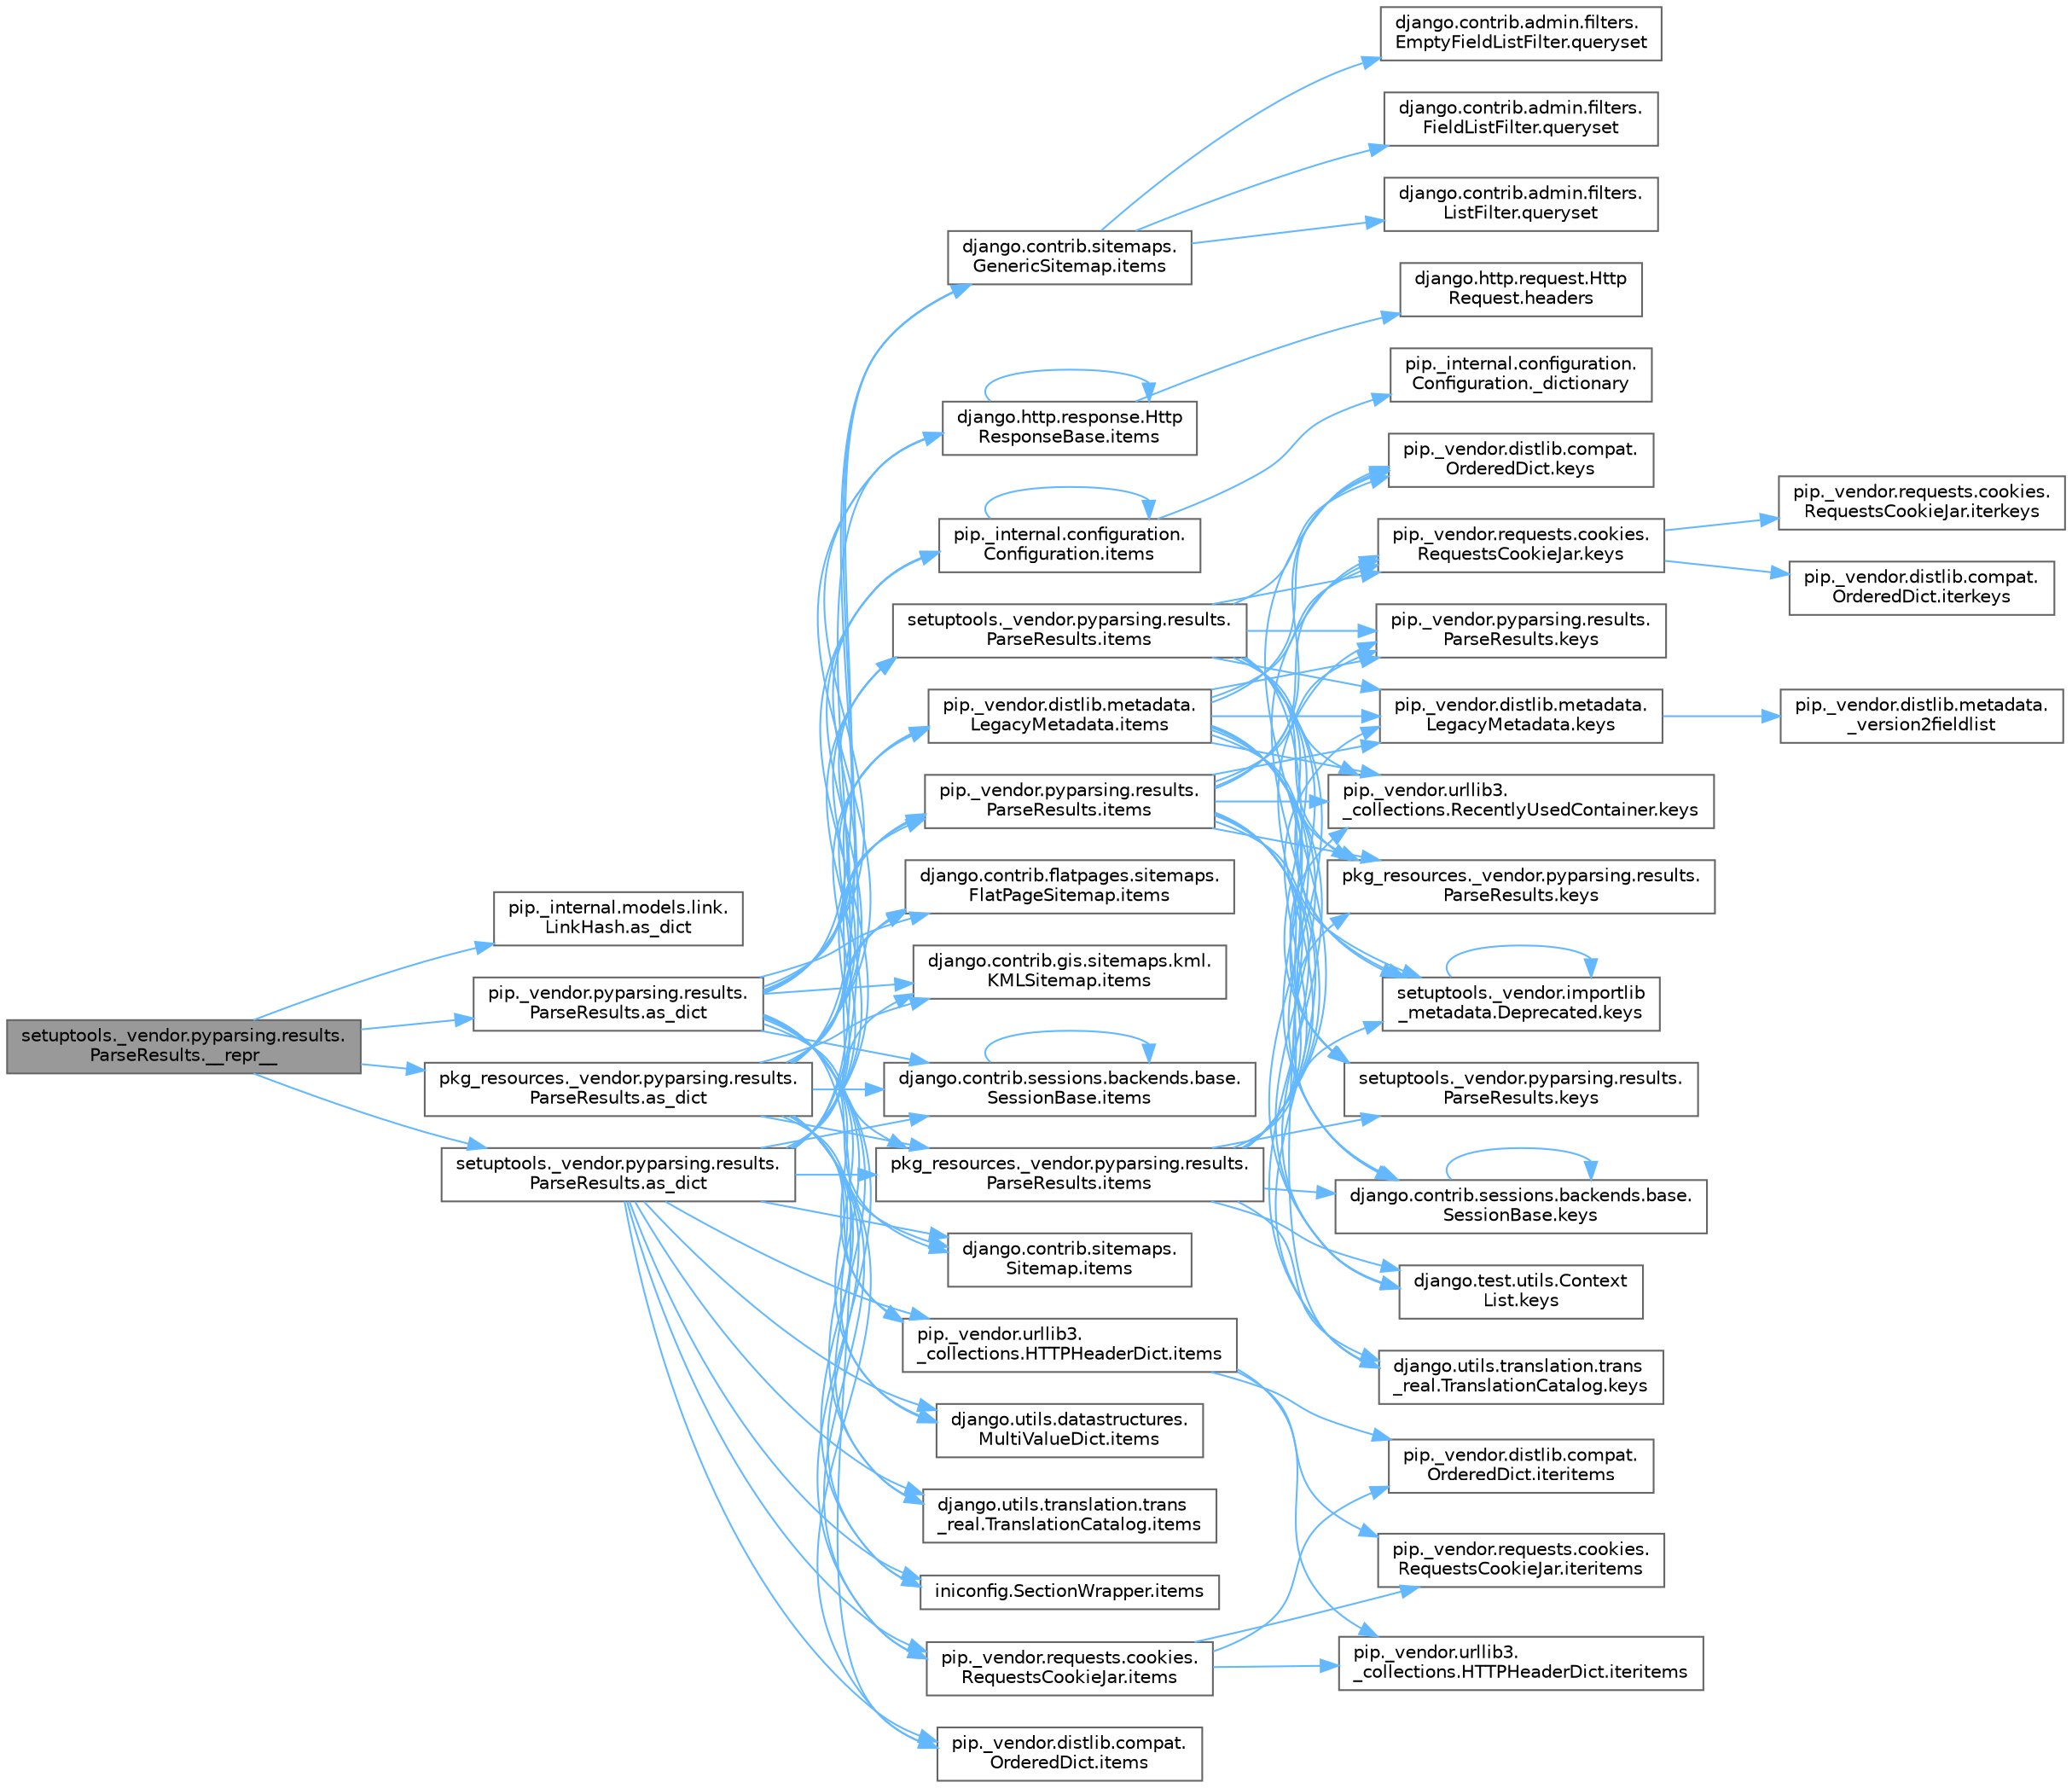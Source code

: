 digraph "setuptools._vendor.pyparsing.results.ParseResults.__repr__"
{
 // LATEX_PDF_SIZE
  bgcolor="transparent";
  edge [fontname=Helvetica,fontsize=10,labelfontname=Helvetica,labelfontsize=10];
  node [fontname=Helvetica,fontsize=10,shape=box,height=0.2,width=0.4];
  rankdir="LR";
  Node1 [id="Node000001",label="setuptools._vendor.pyparsing.results.\lParseResults.__repr__",height=0.2,width=0.4,color="gray40", fillcolor="grey60", style="filled", fontcolor="black",tooltip=" "];
  Node1 -> Node2 [id="edge1_Node000001_Node000002",color="steelblue1",style="solid",tooltip=" "];
  Node2 [id="Node000002",label="pip._internal.models.link.\lLinkHash.as_dict",height=0.2,width=0.4,color="grey40", fillcolor="white", style="filled",URL="$classpip_1_1__internal_1_1models_1_1link_1_1_link_hash.html#a7fc07b51732dfa238d0cfb9e6180e2b9",tooltip=" "];
  Node1 -> Node3 [id="edge2_Node000001_Node000003",color="steelblue1",style="solid",tooltip=" "];
  Node3 [id="Node000003",label="pip._vendor.pyparsing.results.\lParseResults.as_dict",height=0.2,width=0.4,color="grey40", fillcolor="white", style="filled",URL="$classpip_1_1__vendor_1_1pyparsing_1_1results_1_1_parse_results.html#a8eacba06a635cbb7fc817457d025efe0",tooltip=" "];
  Node3 -> Node4 [id="edge3_Node000003_Node000004",color="steelblue1",style="solid",tooltip=" "];
  Node4 [id="Node000004",label="django.contrib.flatpages.sitemaps.\lFlatPageSitemap.items",height=0.2,width=0.4,color="grey40", fillcolor="white", style="filled",URL="$classdjango_1_1contrib_1_1flatpages_1_1sitemaps_1_1_flat_page_sitemap.html#a890b7d4b4f929ef87f6d05480ba15371",tooltip=" "];
  Node3 -> Node5 [id="edge4_Node000003_Node000005",color="steelblue1",style="solid",tooltip=" "];
  Node5 [id="Node000005",label="django.contrib.gis.sitemaps.kml.\lKMLSitemap.items",height=0.2,width=0.4,color="grey40", fillcolor="white", style="filled",URL="$classdjango_1_1contrib_1_1gis_1_1sitemaps_1_1kml_1_1_k_m_l_sitemap.html#a4f5e2cd721534203192a6c8d63fe2554",tooltip=" "];
  Node3 -> Node6 [id="edge5_Node000003_Node000006",color="steelblue1",style="solid",tooltip=" "];
  Node6 [id="Node000006",label="django.contrib.sessions.backends.base.\lSessionBase.items",height=0.2,width=0.4,color="grey40", fillcolor="white", style="filled",URL="$classdjango_1_1contrib_1_1sessions_1_1backends_1_1base_1_1_session_base.html#acf159b32cdfee213dfdf00a0e70dd535",tooltip=" "];
  Node6 -> Node6 [id="edge6_Node000006_Node000006",color="steelblue1",style="solid",tooltip=" "];
  Node3 -> Node7 [id="edge7_Node000003_Node000007",color="steelblue1",style="solid",tooltip=" "];
  Node7 [id="Node000007",label="django.contrib.sitemaps.\lGenericSitemap.items",height=0.2,width=0.4,color="grey40", fillcolor="white", style="filled",URL="$classdjango_1_1contrib_1_1sitemaps_1_1_generic_sitemap.html#aa9a783f805f1e9a27a75a4eee86e1837",tooltip=" "];
  Node7 -> Node8 [id="edge8_Node000007_Node000008",color="steelblue1",style="solid",tooltip=" "];
  Node8 [id="Node000008",label="django.contrib.admin.filters.\lEmptyFieldListFilter.queryset",height=0.2,width=0.4,color="grey40", fillcolor="white", style="filled",URL="$classdjango_1_1contrib_1_1admin_1_1filters_1_1_empty_field_list_filter.html#a7c601d9b32bad0920a6af219ea1ac733",tooltip=" "];
  Node7 -> Node9 [id="edge9_Node000007_Node000009",color="steelblue1",style="solid",tooltip=" "];
  Node9 [id="Node000009",label="django.contrib.admin.filters.\lFieldListFilter.queryset",height=0.2,width=0.4,color="grey40", fillcolor="white", style="filled",URL="$classdjango_1_1contrib_1_1admin_1_1filters_1_1_field_list_filter.html#a3a783bd1289c7321391afc78436b07d4",tooltip=" "];
  Node7 -> Node10 [id="edge10_Node000007_Node000010",color="steelblue1",style="solid",tooltip=" "];
  Node10 [id="Node000010",label="django.contrib.admin.filters.\lListFilter.queryset",height=0.2,width=0.4,color="grey40", fillcolor="white", style="filled",URL="$classdjango_1_1contrib_1_1admin_1_1filters_1_1_list_filter.html#a50eb27880299b5cb090c7c0e8820f8e3",tooltip=" "];
  Node3 -> Node11 [id="edge11_Node000003_Node000011",color="steelblue1",style="solid",tooltip=" "];
  Node11 [id="Node000011",label="django.contrib.sitemaps.\lSitemap.items",height=0.2,width=0.4,color="grey40", fillcolor="white", style="filled",URL="$classdjango_1_1contrib_1_1sitemaps_1_1_sitemap.html#add1d5d44e1dc9ae7255026663813e50d",tooltip=" "];
  Node3 -> Node12 [id="edge12_Node000003_Node000012",color="steelblue1",style="solid",tooltip=" "];
  Node12 [id="Node000012",label="django.http.response.Http\lResponseBase.items",height=0.2,width=0.4,color="grey40", fillcolor="white", style="filled",URL="$classdjango_1_1http_1_1response_1_1_http_response_base.html#a95bb80f66df3dbc32cfa6fc2b1cccb1e",tooltip=" "];
  Node12 -> Node13 [id="edge13_Node000012_Node000013",color="steelblue1",style="solid",tooltip=" "];
  Node13 [id="Node000013",label="django.http.request.Http\lRequest.headers",height=0.2,width=0.4,color="grey40", fillcolor="white", style="filled",URL="$classdjango_1_1http_1_1request_1_1_http_request.html#a757d86c06e163aa94180817723ce1b9c",tooltip=" "];
  Node12 -> Node12 [id="edge14_Node000012_Node000012",color="steelblue1",style="solid",tooltip=" "];
  Node3 -> Node14 [id="edge15_Node000003_Node000014",color="steelblue1",style="solid",tooltip=" "];
  Node14 [id="Node000014",label="django.utils.datastructures.\lMultiValueDict.items",height=0.2,width=0.4,color="grey40", fillcolor="white", style="filled",URL="$classdjango_1_1utils_1_1datastructures_1_1_multi_value_dict.html#a542cdaf97ce424d16cb5b66679ef978b",tooltip=" "];
  Node3 -> Node15 [id="edge16_Node000003_Node000015",color="steelblue1",style="solid",tooltip=" "];
  Node15 [id="Node000015",label="django.utils.translation.trans\l_real.TranslationCatalog.items",height=0.2,width=0.4,color="grey40", fillcolor="white", style="filled",URL="$classdjango_1_1utils_1_1translation_1_1trans__real_1_1_translation_catalog.html#aeada2e944125b43e093532d0e6d09d97",tooltip=" "];
  Node3 -> Node16 [id="edge17_Node000003_Node000016",color="steelblue1",style="solid",tooltip=" "];
  Node16 [id="Node000016",label="iniconfig.SectionWrapper.items",height=0.2,width=0.4,color="grey40", fillcolor="white", style="filled",URL="$classiniconfig_1_1_section_wrapper.html#a0c314cad6635801062ee873f5e8b2e88",tooltip=" "];
  Node3 -> Node17 [id="edge18_Node000003_Node000017",color="steelblue1",style="solid",tooltip=" "];
  Node17 [id="Node000017",label="pip._internal.configuration.\lConfiguration.items",height=0.2,width=0.4,color="grey40", fillcolor="white", style="filled",URL="$classpip_1_1__internal_1_1configuration_1_1_configuration.html#ace540ce945424c524f4c02a44f9d5e6e",tooltip=" "];
  Node17 -> Node18 [id="edge19_Node000017_Node000018",color="steelblue1",style="solid",tooltip=" "];
  Node18 [id="Node000018",label="pip._internal.configuration.\lConfiguration._dictionary",height=0.2,width=0.4,color="grey40", fillcolor="white", style="filled",URL="$classpip_1_1__internal_1_1configuration_1_1_configuration.html#a65dbeac28d39e334bd0e117e56643f6b",tooltip=" "];
  Node17 -> Node17 [id="edge20_Node000017_Node000017",color="steelblue1",style="solid",tooltip=" "];
  Node3 -> Node19 [id="edge21_Node000003_Node000019",color="steelblue1",style="solid",tooltip=" "];
  Node19 [id="Node000019",label="pip._vendor.distlib.compat.\lOrderedDict.items",height=0.2,width=0.4,color="grey40", fillcolor="white", style="filled",URL="$classpip_1_1__vendor_1_1distlib_1_1compat_1_1_ordered_dict.html#a85d94b549ae373a65330ca992ea2b7dc",tooltip=" "];
  Node3 -> Node20 [id="edge22_Node000003_Node000020",color="steelblue1",style="solid",tooltip=" "];
  Node20 [id="Node000020",label="pip._vendor.distlib.metadata.\lLegacyMetadata.items",height=0.2,width=0.4,color="grey40", fillcolor="white", style="filled",URL="$classpip_1_1__vendor_1_1distlib_1_1metadata_1_1_legacy_metadata.html#a6030de0ed3711666a377c01d930e678d",tooltip=" "];
  Node20 -> Node21 [id="edge23_Node000020_Node000021",color="steelblue1",style="solid",tooltip=" "];
  Node21 [id="Node000021",label="django.contrib.sessions.backends.base.\lSessionBase.keys",height=0.2,width=0.4,color="grey40", fillcolor="white", style="filled",URL="$classdjango_1_1contrib_1_1sessions_1_1backends_1_1base_1_1_session_base.html#a81285a01cc6e6305ffbf907cf45d58c4",tooltip=" "];
  Node21 -> Node21 [id="edge24_Node000021_Node000021",color="steelblue1",style="solid",tooltip=" "];
  Node20 -> Node22 [id="edge25_Node000020_Node000022",color="steelblue1",style="solid",tooltip=" "];
  Node22 [id="Node000022",label="django.test.utils.Context\lList.keys",height=0.2,width=0.4,color="grey40", fillcolor="white", style="filled",URL="$classdjango_1_1test_1_1utils_1_1_context_list.html#aeb9015b80a69c28112a29af3663d74a6",tooltip=" "];
  Node20 -> Node23 [id="edge26_Node000020_Node000023",color="steelblue1",style="solid",tooltip=" "];
  Node23 [id="Node000023",label="django.utils.translation.trans\l_real.TranslationCatalog.keys",height=0.2,width=0.4,color="grey40", fillcolor="white", style="filled",URL="$classdjango_1_1utils_1_1translation_1_1trans__real_1_1_translation_catalog.html#ae8eb4fa01587390a4f0ee88e70f36e60",tooltip=" "];
  Node20 -> Node24 [id="edge27_Node000020_Node000024",color="steelblue1",style="solid",tooltip=" "];
  Node24 [id="Node000024",label="pip._vendor.distlib.compat.\lOrderedDict.keys",height=0.2,width=0.4,color="grey40", fillcolor="white", style="filled",URL="$classpip_1_1__vendor_1_1distlib_1_1compat_1_1_ordered_dict.html#a4ad67e3678d5ac815a9af79ac9b0ded2",tooltip=" "];
  Node20 -> Node25 [id="edge28_Node000020_Node000025",color="steelblue1",style="solid",tooltip=" "];
  Node25 [id="Node000025",label="pip._vendor.distlib.metadata.\lLegacyMetadata.keys",height=0.2,width=0.4,color="grey40", fillcolor="white", style="filled",URL="$classpip_1_1__vendor_1_1distlib_1_1metadata_1_1_legacy_metadata.html#a727d18f42cb38f36ec39292b55b981d1",tooltip=" "];
  Node25 -> Node26 [id="edge29_Node000025_Node000026",color="steelblue1",style="solid",tooltip=" "];
  Node26 [id="Node000026",label="pip._vendor.distlib.metadata.\l_version2fieldlist",height=0.2,width=0.4,color="grey40", fillcolor="white", style="filled",URL="$namespacepip_1_1__vendor_1_1distlib_1_1metadata.html#a223dc26f9a9015742c33c273531cfa67",tooltip=" "];
  Node20 -> Node27 [id="edge30_Node000020_Node000027",color="steelblue1",style="solid",tooltip=" "];
  Node27 [id="Node000027",label="pip._vendor.pyparsing.results.\lParseResults.keys",height=0.2,width=0.4,color="grey40", fillcolor="white", style="filled",URL="$classpip_1_1__vendor_1_1pyparsing_1_1results_1_1_parse_results.html#a73395b469fb80bb48afc30307380f851",tooltip=" "];
  Node20 -> Node28 [id="edge31_Node000020_Node000028",color="steelblue1",style="solid",tooltip=" "];
  Node28 [id="Node000028",label="pip._vendor.requests.cookies.\lRequestsCookieJar.keys",height=0.2,width=0.4,color="grey40", fillcolor="white", style="filled",URL="$classpip_1_1__vendor_1_1requests_1_1cookies_1_1_requests_cookie_jar.html#ab2052ba1fb438495bdfc767eb616452b",tooltip=" "];
  Node28 -> Node29 [id="edge32_Node000028_Node000029",color="steelblue1",style="solid",tooltip=" "];
  Node29 [id="Node000029",label="pip._vendor.distlib.compat.\lOrderedDict.iterkeys",height=0.2,width=0.4,color="grey40", fillcolor="white", style="filled",URL="$classpip_1_1__vendor_1_1distlib_1_1compat_1_1_ordered_dict.html#a555bb13525fd28655cc6d933f25be6d3",tooltip=" "];
  Node28 -> Node30 [id="edge33_Node000028_Node000030",color="steelblue1",style="solid",tooltip=" "];
  Node30 [id="Node000030",label="pip._vendor.requests.cookies.\lRequestsCookieJar.iterkeys",height=0.2,width=0.4,color="grey40", fillcolor="white", style="filled",URL="$classpip_1_1__vendor_1_1requests_1_1cookies_1_1_requests_cookie_jar.html#ae3cc8d72dd6538b05fadca9cd2287b45",tooltip=" "];
  Node20 -> Node31 [id="edge34_Node000020_Node000031",color="steelblue1",style="solid",tooltip=" "];
  Node31 [id="Node000031",label="pip._vendor.urllib3.\l_collections.RecentlyUsedContainer.keys",height=0.2,width=0.4,color="grey40", fillcolor="white", style="filled",URL="$classpip_1_1__vendor_1_1urllib3_1_1__collections_1_1_recently_used_container.html#aa3fc6e046177eec0e2f36b3359ea36be",tooltip=" "];
  Node20 -> Node32 [id="edge35_Node000020_Node000032",color="steelblue1",style="solid",tooltip=" "];
  Node32 [id="Node000032",label="pkg_resources._vendor.pyparsing.results.\lParseResults.keys",height=0.2,width=0.4,color="grey40", fillcolor="white", style="filled",URL="$classpkg__resources_1_1__vendor_1_1pyparsing_1_1results_1_1_parse_results.html#a7982d9227b52dad0bf964c9fbf1339a2",tooltip=" "];
  Node20 -> Node33 [id="edge36_Node000020_Node000033",color="steelblue1",style="solid",tooltip=" "];
  Node33 [id="Node000033",label="setuptools._vendor.importlib\l_metadata.Deprecated.keys",height=0.2,width=0.4,color="grey40", fillcolor="white", style="filled",URL="$classsetuptools_1_1__vendor_1_1importlib__metadata_1_1_deprecated.html#adc394a75769667dd1adde7c468015a11",tooltip=" "];
  Node33 -> Node33 [id="edge37_Node000033_Node000033",color="steelblue1",style="solid",tooltip=" "];
  Node20 -> Node34 [id="edge38_Node000020_Node000034",color="steelblue1",style="solid",tooltip=" "];
  Node34 [id="Node000034",label="setuptools._vendor.pyparsing.results.\lParseResults.keys",height=0.2,width=0.4,color="grey40", fillcolor="white", style="filled",URL="$classsetuptools_1_1__vendor_1_1pyparsing_1_1results_1_1_parse_results.html#a9014f697181c5d12a8cfe6bdb99b81a9",tooltip=" "];
  Node3 -> Node35 [id="edge39_Node000003_Node000035",color="steelblue1",style="solid",tooltip=" "];
  Node35 [id="Node000035",label="pip._vendor.pyparsing.results.\lParseResults.items",height=0.2,width=0.4,color="grey40", fillcolor="white", style="filled",URL="$classpip_1_1__vendor_1_1pyparsing_1_1results_1_1_parse_results.html#a9c7519fa02524192b529a128b208be2e",tooltip=" "];
  Node35 -> Node21 [id="edge40_Node000035_Node000021",color="steelblue1",style="solid",tooltip=" "];
  Node35 -> Node22 [id="edge41_Node000035_Node000022",color="steelblue1",style="solid",tooltip=" "];
  Node35 -> Node23 [id="edge42_Node000035_Node000023",color="steelblue1",style="solid",tooltip=" "];
  Node35 -> Node24 [id="edge43_Node000035_Node000024",color="steelblue1",style="solid",tooltip=" "];
  Node35 -> Node25 [id="edge44_Node000035_Node000025",color="steelblue1",style="solid",tooltip=" "];
  Node35 -> Node27 [id="edge45_Node000035_Node000027",color="steelblue1",style="solid",tooltip=" "];
  Node35 -> Node28 [id="edge46_Node000035_Node000028",color="steelblue1",style="solid",tooltip=" "];
  Node35 -> Node31 [id="edge47_Node000035_Node000031",color="steelblue1",style="solid",tooltip=" "];
  Node35 -> Node32 [id="edge48_Node000035_Node000032",color="steelblue1",style="solid",tooltip=" "];
  Node35 -> Node33 [id="edge49_Node000035_Node000033",color="steelblue1",style="solid",tooltip=" "];
  Node35 -> Node34 [id="edge50_Node000035_Node000034",color="steelblue1",style="solid",tooltip=" "];
  Node3 -> Node36 [id="edge51_Node000003_Node000036",color="steelblue1",style="solid",tooltip=" "];
  Node36 [id="Node000036",label="pip._vendor.requests.cookies.\lRequestsCookieJar.items",height=0.2,width=0.4,color="grey40", fillcolor="white", style="filled",URL="$classpip_1_1__vendor_1_1requests_1_1cookies_1_1_requests_cookie_jar.html#a356c29fffafbd9a47c52ad3af1d194af",tooltip=" "];
  Node36 -> Node37 [id="edge52_Node000036_Node000037",color="steelblue1",style="solid",tooltip=" "];
  Node37 [id="Node000037",label="pip._vendor.distlib.compat.\lOrderedDict.iteritems",height=0.2,width=0.4,color="grey40", fillcolor="white", style="filled",URL="$classpip_1_1__vendor_1_1distlib_1_1compat_1_1_ordered_dict.html#a49a152596a7e7e1c91c92b03dd234b46",tooltip=" "];
  Node36 -> Node38 [id="edge53_Node000036_Node000038",color="steelblue1",style="solid",tooltip=" "];
  Node38 [id="Node000038",label="pip._vendor.requests.cookies.\lRequestsCookieJar.iteritems",height=0.2,width=0.4,color="grey40", fillcolor="white", style="filled",URL="$classpip_1_1__vendor_1_1requests_1_1cookies_1_1_requests_cookie_jar.html#a3c3a584e7add5f059683a2b65adf26cf",tooltip=" "];
  Node36 -> Node39 [id="edge54_Node000036_Node000039",color="steelblue1",style="solid",tooltip=" "];
  Node39 [id="Node000039",label="pip._vendor.urllib3.\l_collections.HTTPHeaderDict.iteritems",height=0.2,width=0.4,color="grey40", fillcolor="white", style="filled",URL="$classpip_1_1__vendor_1_1urllib3_1_1__collections_1_1_h_t_t_p_header_dict.html#a8aac0eaad0ce96ceaaa1e747b7b962a5",tooltip=" "];
  Node3 -> Node40 [id="edge55_Node000003_Node000040",color="steelblue1",style="solid",tooltip=" "];
  Node40 [id="Node000040",label="pip._vendor.urllib3.\l_collections.HTTPHeaderDict.items",height=0.2,width=0.4,color="grey40", fillcolor="white", style="filled",URL="$classpip_1_1__vendor_1_1urllib3_1_1__collections_1_1_h_t_t_p_header_dict.html#acb0e7a7f0feffd0e15ebff4dc9275eb8",tooltip=" "];
  Node40 -> Node37 [id="edge56_Node000040_Node000037",color="steelblue1",style="solid",tooltip=" "];
  Node40 -> Node38 [id="edge57_Node000040_Node000038",color="steelblue1",style="solid",tooltip=" "];
  Node40 -> Node39 [id="edge58_Node000040_Node000039",color="steelblue1",style="solid",tooltip=" "];
  Node3 -> Node41 [id="edge59_Node000003_Node000041",color="steelblue1",style="solid",tooltip=" "];
  Node41 [id="Node000041",label="pkg_resources._vendor.pyparsing.results.\lParseResults.items",height=0.2,width=0.4,color="grey40", fillcolor="white", style="filled",URL="$classpkg__resources_1_1__vendor_1_1pyparsing_1_1results_1_1_parse_results.html#a2b101cc8f2dfba49f44ad18bca57a38d",tooltip=" "];
  Node41 -> Node21 [id="edge60_Node000041_Node000021",color="steelblue1",style="solid",tooltip=" "];
  Node41 -> Node22 [id="edge61_Node000041_Node000022",color="steelblue1",style="solid",tooltip=" "];
  Node41 -> Node23 [id="edge62_Node000041_Node000023",color="steelblue1",style="solid",tooltip=" "];
  Node41 -> Node24 [id="edge63_Node000041_Node000024",color="steelblue1",style="solid",tooltip=" "];
  Node41 -> Node25 [id="edge64_Node000041_Node000025",color="steelblue1",style="solid",tooltip=" "];
  Node41 -> Node27 [id="edge65_Node000041_Node000027",color="steelblue1",style="solid",tooltip=" "];
  Node41 -> Node28 [id="edge66_Node000041_Node000028",color="steelblue1",style="solid",tooltip=" "];
  Node41 -> Node31 [id="edge67_Node000041_Node000031",color="steelblue1",style="solid",tooltip=" "];
  Node41 -> Node32 [id="edge68_Node000041_Node000032",color="steelblue1",style="solid",tooltip=" "];
  Node41 -> Node33 [id="edge69_Node000041_Node000033",color="steelblue1",style="solid",tooltip=" "];
  Node41 -> Node34 [id="edge70_Node000041_Node000034",color="steelblue1",style="solid",tooltip=" "];
  Node3 -> Node42 [id="edge71_Node000003_Node000042",color="steelblue1",style="solid",tooltip=" "];
  Node42 [id="Node000042",label="setuptools._vendor.pyparsing.results.\lParseResults.items",height=0.2,width=0.4,color="grey40", fillcolor="white", style="filled",URL="$classsetuptools_1_1__vendor_1_1pyparsing_1_1results_1_1_parse_results.html#a30d259592837cf08320bf96e1ca3e77a",tooltip=" "];
  Node42 -> Node21 [id="edge72_Node000042_Node000021",color="steelblue1",style="solid",tooltip=" "];
  Node42 -> Node22 [id="edge73_Node000042_Node000022",color="steelblue1",style="solid",tooltip=" "];
  Node42 -> Node23 [id="edge74_Node000042_Node000023",color="steelblue1",style="solid",tooltip=" "];
  Node42 -> Node24 [id="edge75_Node000042_Node000024",color="steelblue1",style="solid",tooltip=" "];
  Node42 -> Node25 [id="edge76_Node000042_Node000025",color="steelblue1",style="solid",tooltip=" "];
  Node42 -> Node27 [id="edge77_Node000042_Node000027",color="steelblue1",style="solid",tooltip=" "];
  Node42 -> Node28 [id="edge78_Node000042_Node000028",color="steelblue1",style="solid",tooltip=" "];
  Node42 -> Node31 [id="edge79_Node000042_Node000031",color="steelblue1",style="solid",tooltip=" "];
  Node42 -> Node32 [id="edge80_Node000042_Node000032",color="steelblue1",style="solid",tooltip=" "];
  Node42 -> Node33 [id="edge81_Node000042_Node000033",color="steelblue1",style="solid",tooltip=" "];
  Node42 -> Node34 [id="edge82_Node000042_Node000034",color="steelblue1",style="solid",tooltip=" "];
  Node1 -> Node43 [id="edge83_Node000001_Node000043",color="steelblue1",style="solid",tooltip=" "];
  Node43 [id="Node000043",label="pkg_resources._vendor.pyparsing.results.\lParseResults.as_dict",height=0.2,width=0.4,color="grey40", fillcolor="white", style="filled",URL="$classpkg__resources_1_1__vendor_1_1pyparsing_1_1results_1_1_parse_results.html#a8edb3571b6331a46b00f60753e3ee783",tooltip=" "];
  Node43 -> Node4 [id="edge84_Node000043_Node000004",color="steelblue1",style="solid",tooltip=" "];
  Node43 -> Node5 [id="edge85_Node000043_Node000005",color="steelblue1",style="solid",tooltip=" "];
  Node43 -> Node6 [id="edge86_Node000043_Node000006",color="steelblue1",style="solid",tooltip=" "];
  Node43 -> Node7 [id="edge87_Node000043_Node000007",color="steelblue1",style="solid",tooltip=" "];
  Node43 -> Node11 [id="edge88_Node000043_Node000011",color="steelblue1",style="solid",tooltip=" "];
  Node43 -> Node12 [id="edge89_Node000043_Node000012",color="steelblue1",style="solid",tooltip=" "];
  Node43 -> Node14 [id="edge90_Node000043_Node000014",color="steelblue1",style="solid",tooltip=" "];
  Node43 -> Node15 [id="edge91_Node000043_Node000015",color="steelblue1",style="solid",tooltip=" "];
  Node43 -> Node16 [id="edge92_Node000043_Node000016",color="steelblue1",style="solid",tooltip=" "];
  Node43 -> Node17 [id="edge93_Node000043_Node000017",color="steelblue1",style="solid",tooltip=" "];
  Node43 -> Node19 [id="edge94_Node000043_Node000019",color="steelblue1",style="solid",tooltip=" "];
  Node43 -> Node20 [id="edge95_Node000043_Node000020",color="steelblue1",style="solid",tooltip=" "];
  Node43 -> Node35 [id="edge96_Node000043_Node000035",color="steelblue1",style="solid",tooltip=" "];
  Node43 -> Node36 [id="edge97_Node000043_Node000036",color="steelblue1",style="solid",tooltip=" "];
  Node43 -> Node40 [id="edge98_Node000043_Node000040",color="steelblue1",style="solid",tooltip=" "];
  Node43 -> Node41 [id="edge99_Node000043_Node000041",color="steelblue1",style="solid",tooltip=" "];
  Node43 -> Node42 [id="edge100_Node000043_Node000042",color="steelblue1",style="solid",tooltip=" "];
  Node1 -> Node44 [id="edge101_Node000001_Node000044",color="steelblue1",style="solid",tooltip=" "];
  Node44 [id="Node000044",label="setuptools._vendor.pyparsing.results.\lParseResults.as_dict",height=0.2,width=0.4,color="grey40", fillcolor="white", style="filled",URL="$classsetuptools_1_1__vendor_1_1pyparsing_1_1results_1_1_parse_results.html#ab5971defc22d3c1b64ec66e6fdca2f9f",tooltip=" "];
  Node44 -> Node4 [id="edge102_Node000044_Node000004",color="steelblue1",style="solid",tooltip=" "];
  Node44 -> Node5 [id="edge103_Node000044_Node000005",color="steelblue1",style="solid",tooltip=" "];
  Node44 -> Node6 [id="edge104_Node000044_Node000006",color="steelblue1",style="solid",tooltip=" "];
  Node44 -> Node7 [id="edge105_Node000044_Node000007",color="steelblue1",style="solid",tooltip=" "];
  Node44 -> Node11 [id="edge106_Node000044_Node000011",color="steelblue1",style="solid",tooltip=" "];
  Node44 -> Node12 [id="edge107_Node000044_Node000012",color="steelblue1",style="solid",tooltip=" "];
  Node44 -> Node14 [id="edge108_Node000044_Node000014",color="steelblue1",style="solid",tooltip=" "];
  Node44 -> Node15 [id="edge109_Node000044_Node000015",color="steelblue1",style="solid",tooltip=" "];
  Node44 -> Node16 [id="edge110_Node000044_Node000016",color="steelblue1",style="solid",tooltip=" "];
  Node44 -> Node17 [id="edge111_Node000044_Node000017",color="steelblue1",style="solid",tooltip=" "];
  Node44 -> Node19 [id="edge112_Node000044_Node000019",color="steelblue1",style="solid",tooltip=" "];
  Node44 -> Node20 [id="edge113_Node000044_Node000020",color="steelblue1",style="solid",tooltip=" "];
  Node44 -> Node35 [id="edge114_Node000044_Node000035",color="steelblue1",style="solid",tooltip=" "];
  Node44 -> Node36 [id="edge115_Node000044_Node000036",color="steelblue1",style="solid",tooltip=" "];
  Node44 -> Node40 [id="edge116_Node000044_Node000040",color="steelblue1",style="solid",tooltip=" "];
  Node44 -> Node41 [id="edge117_Node000044_Node000041",color="steelblue1",style="solid",tooltip=" "];
  Node44 -> Node42 [id="edge118_Node000044_Node000042",color="steelblue1",style="solid",tooltip=" "];
}
